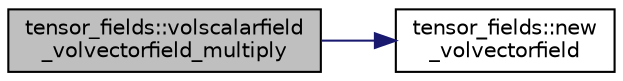 digraph "tensor_fields::volscalarfield_volvectorfield_multiply"
{
 // LATEX_PDF_SIZE
  edge [fontname="Helvetica",fontsize="10",labelfontname="Helvetica",labelfontsize="10"];
  node [fontname="Helvetica",fontsize="10",shape=record];
  rankdir="LR";
  Node1 [label="tensor_fields::volscalarfield\l_volvectorfield_multiply",height=0.2,width=0.4,color="black", fillcolor="grey75", style="filled", fontcolor="black",tooltip=" "];
  Node1 -> Node2 [color="midnightblue",fontsize="10",style="solid"];
  Node2 [label="tensor_fields::new\l_volvectorfield",height=0.2,width=0.4,color="black", fillcolor="white", style="filled",URL="$namespacetensor__fields.html#a664e85f0e946cc3941933db9794fefe5",tooltip=" "];
}
